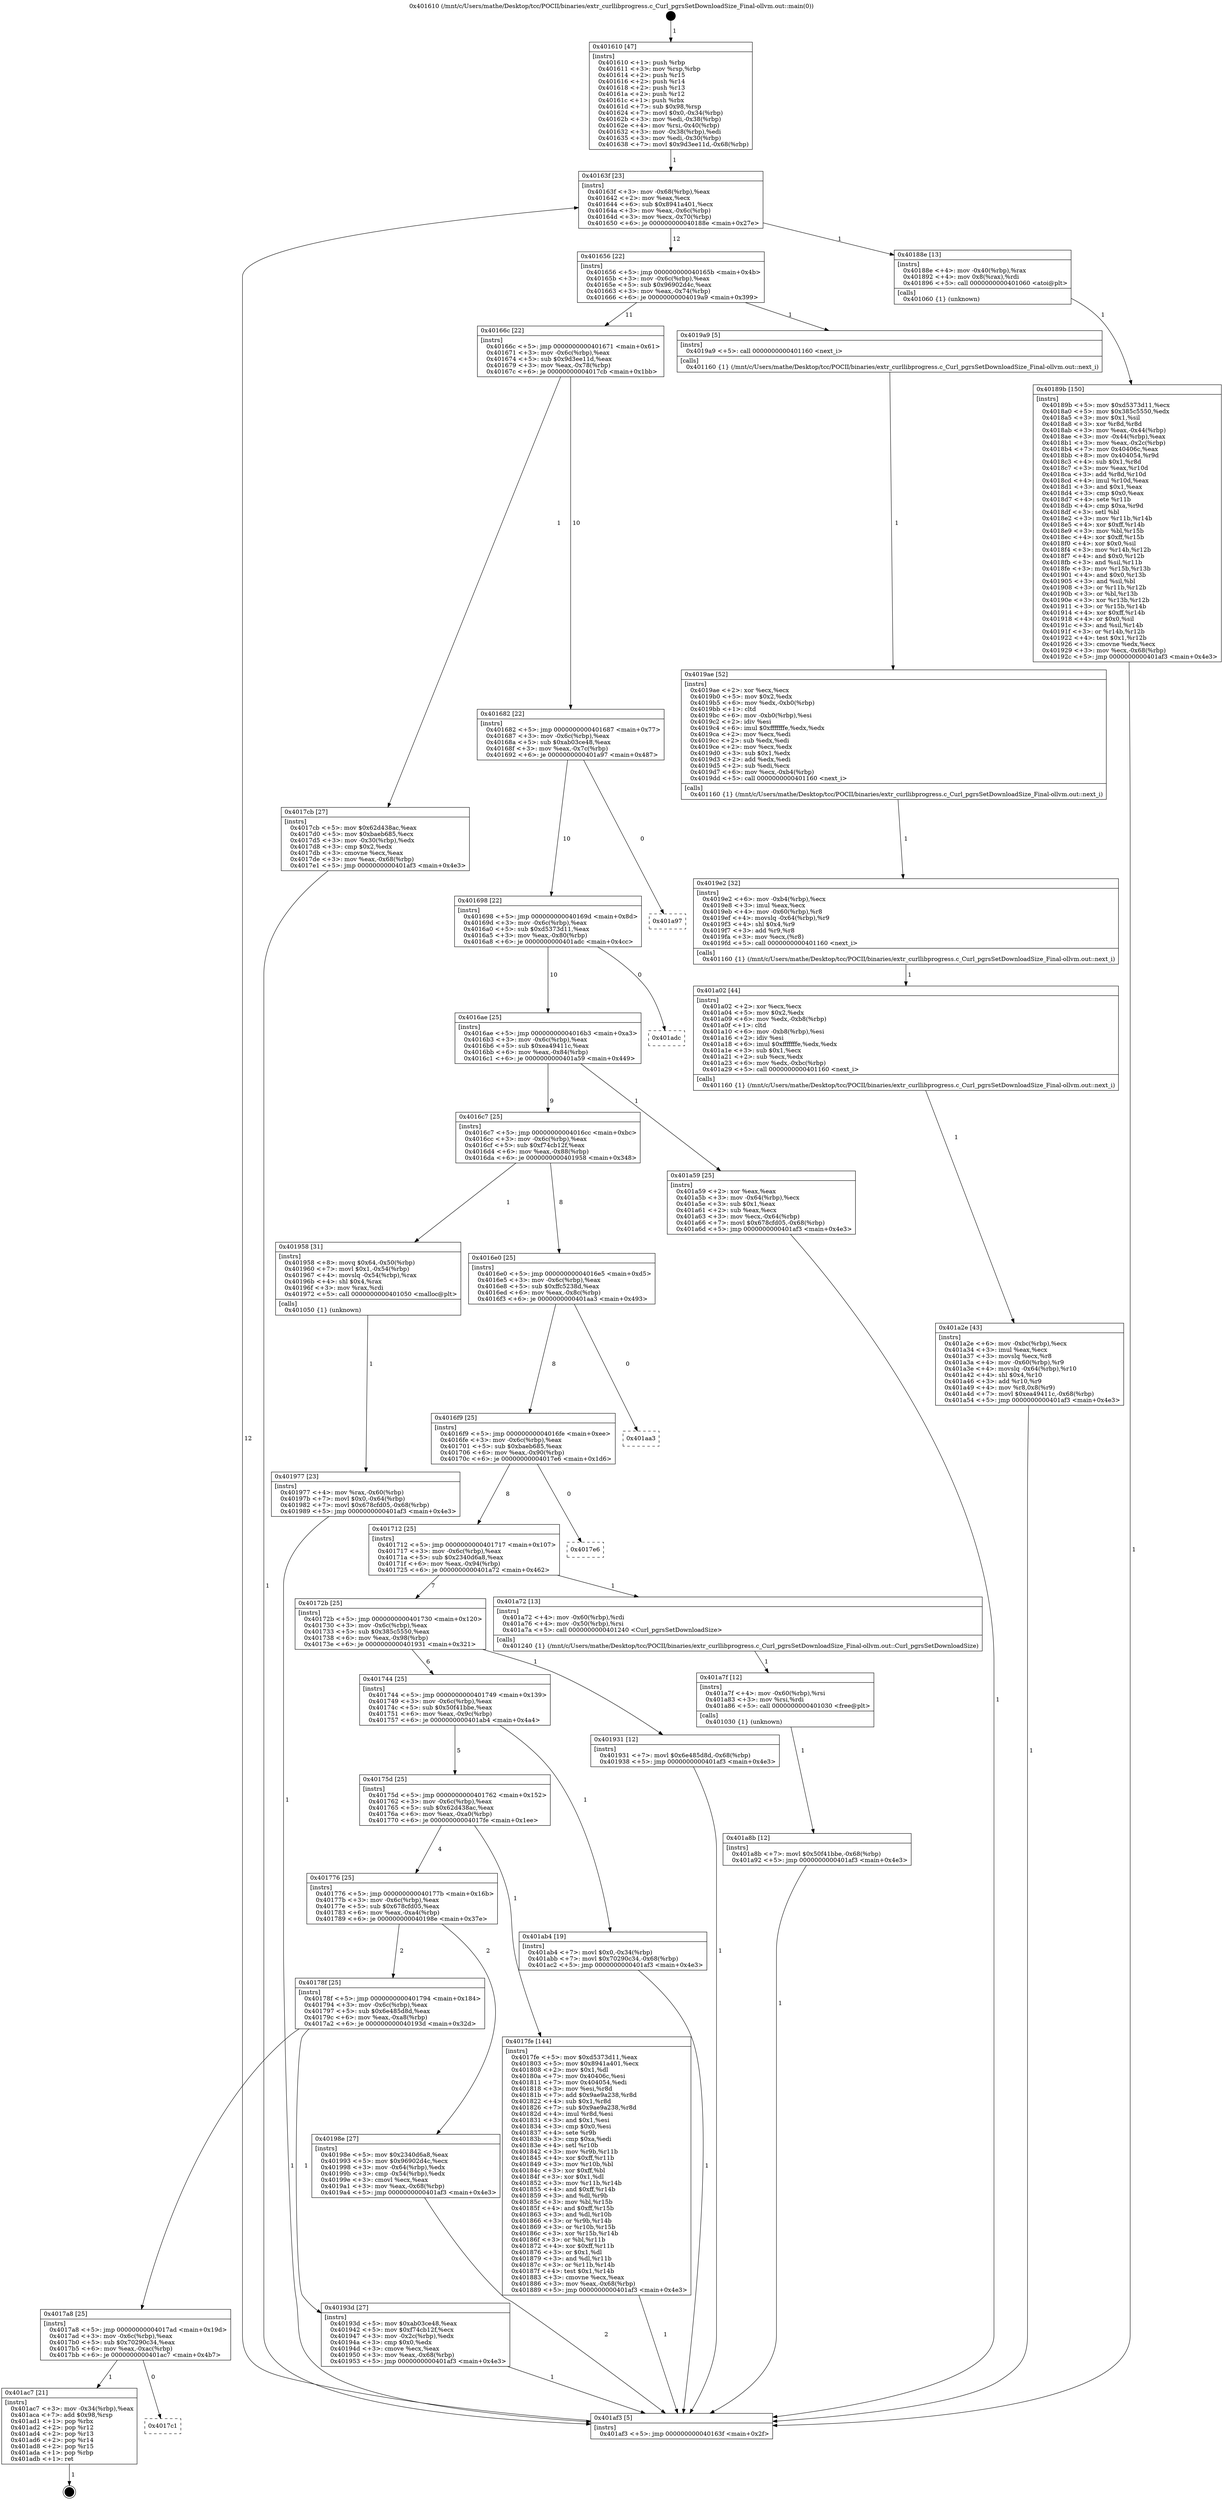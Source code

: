 digraph "0x401610" {
  label = "0x401610 (/mnt/c/Users/mathe/Desktop/tcc/POCII/binaries/extr_curllibprogress.c_Curl_pgrsSetDownloadSize_Final-ollvm.out::main(0))"
  labelloc = "t"
  node[shape=record]

  Entry [label="",width=0.3,height=0.3,shape=circle,fillcolor=black,style=filled]
  "0x40163f" [label="{
     0x40163f [23]\l
     | [instrs]\l
     &nbsp;&nbsp;0x40163f \<+3\>: mov -0x68(%rbp),%eax\l
     &nbsp;&nbsp;0x401642 \<+2\>: mov %eax,%ecx\l
     &nbsp;&nbsp;0x401644 \<+6\>: sub $0x8941a401,%ecx\l
     &nbsp;&nbsp;0x40164a \<+3\>: mov %eax,-0x6c(%rbp)\l
     &nbsp;&nbsp;0x40164d \<+3\>: mov %ecx,-0x70(%rbp)\l
     &nbsp;&nbsp;0x401650 \<+6\>: je 000000000040188e \<main+0x27e\>\l
  }"]
  "0x40188e" [label="{
     0x40188e [13]\l
     | [instrs]\l
     &nbsp;&nbsp;0x40188e \<+4\>: mov -0x40(%rbp),%rax\l
     &nbsp;&nbsp;0x401892 \<+4\>: mov 0x8(%rax),%rdi\l
     &nbsp;&nbsp;0x401896 \<+5\>: call 0000000000401060 \<atoi@plt\>\l
     | [calls]\l
     &nbsp;&nbsp;0x401060 \{1\} (unknown)\l
  }"]
  "0x401656" [label="{
     0x401656 [22]\l
     | [instrs]\l
     &nbsp;&nbsp;0x401656 \<+5\>: jmp 000000000040165b \<main+0x4b\>\l
     &nbsp;&nbsp;0x40165b \<+3\>: mov -0x6c(%rbp),%eax\l
     &nbsp;&nbsp;0x40165e \<+5\>: sub $0x96902d4c,%eax\l
     &nbsp;&nbsp;0x401663 \<+3\>: mov %eax,-0x74(%rbp)\l
     &nbsp;&nbsp;0x401666 \<+6\>: je 00000000004019a9 \<main+0x399\>\l
  }"]
  Exit [label="",width=0.3,height=0.3,shape=circle,fillcolor=black,style=filled,peripheries=2]
  "0x4019a9" [label="{
     0x4019a9 [5]\l
     | [instrs]\l
     &nbsp;&nbsp;0x4019a9 \<+5\>: call 0000000000401160 \<next_i\>\l
     | [calls]\l
     &nbsp;&nbsp;0x401160 \{1\} (/mnt/c/Users/mathe/Desktop/tcc/POCII/binaries/extr_curllibprogress.c_Curl_pgrsSetDownloadSize_Final-ollvm.out::next_i)\l
  }"]
  "0x40166c" [label="{
     0x40166c [22]\l
     | [instrs]\l
     &nbsp;&nbsp;0x40166c \<+5\>: jmp 0000000000401671 \<main+0x61\>\l
     &nbsp;&nbsp;0x401671 \<+3\>: mov -0x6c(%rbp),%eax\l
     &nbsp;&nbsp;0x401674 \<+5\>: sub $0x9d3ee11d,%eax\l
     &nbsp;&nbsp;0x401679 \<+3\>: mov %eax,-0x78(%rbp)\l
     &nbsp;&nbsp;0x40167c \<+6\>: je 00000000004017cb \<main+0x1bb\>\l
  }"]
  "0x4017c1" [label="{
     0x4017c1\l
  }", style=dashed]
  "0x4017cb" [label="{
     0x4017cb [27]\l
     | [instrs]\l
     &nbsp;&nbsp;0x4017cb \<+5\>: mov $0x62d438ac,%eax\l
     &nbsp;&nbsp;0x4017d0 \<+5\>: mov $0xbaeb685,%ecx\l
     &nbsp;&nbsp;0x4017d5 \<+3\>: mov -0x30(%rbp),%edx\l
     &nbsp;&nbsp;0x4017d8 \<+3\>: cmp $0x2,%edx\l
     &nbsp;&nbsp;0x4017db \<+3\>: cmovne %ecx,%eax\l
     &nbsp;&nbsp;0x4017de \<+3\>: mov %eax,-0x68(%rbp)\l
     &nbsp;&nbsp;0x4017e1 \<+5\>: jmp 0000000000401af3 \<main+0x4e3\>\l
  }"]
  "0x401682" [label="{
     0x401682 [22]\l
     | [instrs]\l
     &nbsp;&nbsp;0x401682 \<+5\>: jmp 0000000000401687 \<main+0x77\>\l
     &nbsp;&nbsp;0x401687 \<+3\>: mov -0x6c(%rbp),%eax\l
     &nbsp;&nbsp;0x40168a \<+5\>: sub $0xab03ce48,%eax\l
     &nbsp;&nbsp;0x40168f \<+3\>: mov %eax,-0x7c(%rbp)\l
     &nbsp;&nbsp;0x401692 \<+6\>: je 0000000000401a97 \<main+0x487\>\l
  }"]
  "0x401af3" [label="{
     0x401af3 [5]\l
     | [instrs]\l
     &nbsp;&nbsp;0x401af3 \<+5\>: jmp 000000000040163f \<main+0x2f\>\l
  }"]
  "0x401610" [label="{
     0x401610 [47]\l
     | [instrs]\l
     &nbsp;&nbsp;0x401610 \<+1\>: push %rbp\l
     &nbsp;&nbsp;0x401611 \<+3\>: mov %rsp,%rbp\l
     &nbsp;&nbsp;0x401614 \<+2\>: push %r15\l
     &nbsp;&nbsp;0x401616 \<+2\>: push %r14\l
     &nbsp;&nbsp;0x401618 \<+2\>: push %r13\l
     &nbsp;&nbsp;0x40161a \<+2\>: push %r12\l
     &nbsp;&nbsp;0x40161c \<+1\>: push %rbx\l
     &nbsp;&nbsp;0x40161d \<+7\>: sub $0x98,%rsp\l
     &nbsp;&nbsp;0x401624 \<+7\>: movl $0x0,-0x34(%rbp)\l
     &nbsp;&nbsp;0x40162b \<+3\>: mov %edi,-0x38(%rbp)\l
     &nbsp;&nbsp;0x40162e \<+4\>: mov %rsi,-0x40(%rbp)\l
     &nbsp;&nbsp;0x401632 \<+3\>: mov -0x38(%rbp),%edi\l
     &nbsp;&nbsp;0x401635 \<+3\>: mov %edi,-0x30(%rbp)\l
     &nbsp;&nbsp;0x401638 \<+7\>: movl $0x9d3ee11d,-0x68(%rbp)\l
  }"]
  "0x401ac7" [label="{
     0x401ac7 [21]\l
     | [instrs]\l
     &nbsp;&nbsp;0x401ac7 \<+3\>: mov -0x34(%rbp),%eax\l
     &nbsp;&nbsp;0x401aca \<+7\>: add $0x98,%rsp\l
     &nbsp;&nbsp;0x401ad1 \<+1\>: pop %rbx\l
     &nbsp;&nbsp;0x401ad2 \<+2\>: pop %r12\l
     &nbsp;&nbsp;0x401ad4 \<+2\>: pop %r13\l
     &nbsp;&nbsp;0x401ad6 \<+2\>: pop %r14\l
     &nbsp;&nbsp;0x401ad8 \<+2\>: pop %r15\l
     &nbsp;&nbsp;0x401ada \<+1\>: pop %rbp\l
     &nbsp;&nbsp;0x401adb \<+1\>: ret\l
  }"]
  "0x401a97" [label="{
     0x401a97\l
  }", style=dashed]
  "0x401698" [label="{
     0x401698 [22]\l
     | [instrs]\l
     &nbsp;&nbsp;0x401698 \<+5\>: jmp 000000000040169d \<main+0x8d\>\l
     &nbsp;&nbsp;0x40169d \<+3\>: mov -0x6c(%rbp),%eax\l
     &nbsp;&nbsp;0x4016a0 \<+5\>: sub $0xd5373d11,%eax\l
     &nbsp;&nbsp;0x4016a5 \<+3\>: mov %eax,-0x80(%rbp)\l
     &nbsp;&nbsp;0x4016a8 \<+6\>: je 0000000000401adc \<main+0x4cc\>\l
  }"]
  "0x401a8b" [label="{
     0x401a8b [12]\l
     | [instrs]\l
     &nbsp;&nbsp;0x401a8b \<+7\>: movl $0x50f41bbe,-0x68(%rbp)\l
     &nbsp;&nbsp;0x401a92 \<+5\>: jmp 0000000000401af3 \<main+0x4e3\>\l
  }"]
  "0x401adc" [label="{
     0x401adc\l
  }", style=dashed]
  "0x4016ae" [label="{
     0x4016ae [25]\l
     | [instrs]\l
     &nbsp;&nbsp;0x4016ae \<+5\>: jmp 00000000004016b3 \<main+0xa3\>\l
     &nbsp;&nbsp;0x4016b3 \<+3\>: mov -0x6c(%rbp),%eax\l
     &nbsp;&nbsp;0x4016b6 \<+5\>: sub $0xea49411c,%eax\l
     &nbsp;&nbsp;0x4016bb \<+6\>: mov %eax,-0x84(%rbp)\l
     &nbsp;&nbsp;0x4016c1 \<+6\>: je 0000000000401a59 \<main+0x449\>\l
  }"]
  "0x401a7f" [label="{
     0x401a7f [12]\l
     | [instrs]\l
     &nbsp;&nbsp;0x401a7f \<+4\>: mov -0x60(%rbp),%rsi\l
     &nbsp;&nbsp;0x401a83 \<+3\>: mov %rsi,%rdi\l
     &nbsp;&nbsp;0x401a86 \<+5\>: call 0000000000401030 \<free@plt\>\l
     | [calls]\l
     &nbsp;&nbsp;0x401030 \{1\} (unknown)\l
  }"]
  "0x401a59" [label="{
     0x401a59 [25]\l
     | [instrs]\l
     &nbsp;&nbsp;0x401a59 \<+2\>: xor %eax,%eax\l
     &nbsp;&nbsp;0x401a5b \<+3\>: mov -0x64(%rbp),%ecx\l
     &nbsp;&nbsp;0x401a5e \<+3\>: sub $0x1,%eax\l
     &nbsp;&nbsp;0x401a61 \<+2\>: sub %eax,%ecx\l
     &nbsp;&nbsp;0x401a63 \<+3\>: mov %ecx,-0x64(%rbp)\l
     &nbsp;&nbsp;0x401a66 \<+7\>: movl $0x678cfd05,-0x68(%rbp)\l
     &nbsp;&nbsp;0x401a6d \<+5\>: jmp 0000000000401af3 \<main+0x4e3\>\l
  }"]
  "0x4016c7" [label="{
     0x4016c7 [25]\l
     | [instrs]\l
     &nbsp;&nbsp;0x4016c7 \<+5\>: jmp 00000000004016cc \<main+0xbc\>\l
     &nbsp;&nbsp;0x4016cc \<+3\>: mov -0x6c(%rbp),%eax\l
     &nbsp;&nbsp;0x4016cf \<+5\>: sub $0xf74cb12f,%eax\l
     &nbsp;&nbsp;0x4016d4 \<+6\>: mov %eax,-0x88(%rbp)\l
     &nbsp;&nbsp;0x4016da \<+6\>: je 0000000000401958 \<main+0x348\>\l
  }"]
  "0x401a2e" [label="{
     0x401a2e [43]\l
     | [instrs]\l
     &nbsp;&nbsp;0x401a2e \<+6\>: mov -0xbc(%rbp),%ecx\l
     &nbsp;&nbsp;0x401a34 \<+3\>: imul %eax,%ecx\l
     &nbsp;&nbsp;0x401a37 \<+3\>: movslq %ecx,%r8\l
     &nbsp;&nbsp;0x401a3a \<+4\>: mov -0x60(%rbp),%r9\l
     &nbsp;&nbsp;0x401a3e \<+4\>: movslq -0x64(%rbp),%r10\l
     &nbsp;&nbsp;0x401a42 \<+4\>: shl $0x4,%r10\l
     &nbsp;&nbsp;0x401a46 \<+3\>: add %r10,%r9\l
     &nbsp;&nbsp;0x401a49 \<+4\>: mov %r8,0x8(%r9)\l
     &nbsp;&nbsp;0x401a4d \<+7\>: movl $0xea49411c,-0x68(%rbp)\l
     &nbsp;&nbsp;0x401a54 \<+5\>: jmp 0000000000401af3 \<main+0x4e3\>\l
  }"]
  "0x401958" [label="{
     0x401958 [31]\l
     | [instrs]\l
     &nbsp;&nbsp;0x401958 \<+8\>: movq $0x64,-0x50(%rbp)\l
     &nbsp;&nbsp;0x401960 \<+7\>: movl $0x1,-0x54(%rbp)\l
     &nbsp;&nbsp;0x401967 \<+4\>: movslq -0x54(%rbp),%rax\l
     &nbsp;&nbsp;0x40196b \<+4\>: shl $0x4,%rax\l
     &nbsp;&nbsp;0x40196f \<+3\>: mov %rax,%rdi\l
     &nbsp;&nbsp;0x401972 \<+5\>: call 0000000000401050 \<malloc@plt\>\l
     | [calls]\l
     &nbsp;&nbsp;0x401050 \{1\} (unknown)\l
  }"]
  "0x4016e0" [label="{
     0x4016e0 [25]\l
     | [instrs]\l
     &nbsp;&nbsp;0x4016e0 \<+5\>: jmp 00000000004016e5 \<main+0xd5\>\l
     &nbsp;&nbsp;0x4016e5 \<+3\>: mov -0x6c(%rbp),%eax\l
     &nbsp;&nbsp;0x4016e8 \<+5\>: sub $0xffc5238d,%eax\l
     &nbsp;&nbsp;0x4016ed \<+6\>: mov %eax,-0x8c(%rbp)\l
     &nbsp;&nbsp;0x4016f3 \<+6\>: je 0000000000401aa3 \<main+0x493\>\l
  }"]
  "0x401a02" [label="{
     0x401a02 [44]\l
     | [instrs]\l
     &nbsp;&nbsp;0x401a02 \<+2\>: xor %ecx,%ecx\l
     &nbsp;&nbsp;0x401a04 \<+5\>: mov $0x2,%edx\l
     &nbsp;&nbsp;0x401a09 \<+6\>: mov %edx,-0xb8(%rbp)\l
     &nbsp;&nbsp;0x401a0f \<+1\>: cltd\l
     &nbsp;&nbsp;0x401a10 \<+6\>: mov -0xb8(%rbp),%esi\l
     &nbsp;&nbsp;0x401a16 \<+2\>: idiv %esi\l
     &nbsp;&nbsp;0x401a18 \<+6\>: imul $0xfffffffe,%edx,%edx\l
     &nbsp;&nbsp;0x401a1e \<+3\>: sub $0x1,%ecx\l
     &nbsp;&nbsp;0x401a21 \<+2\>: sub %ecx,%edx\l
     &nbsp;&nbsp;0x401a23 \<+6\>: mov %edx,-0xbc(%rbp)\l
     &nbsp;&nbsp;0x401a29 \<+5\>: call 0000000000401160 \<next_i\>\l
     | [calls]\l
     &nbsp;&nbsp;0x401160 \{1\} (/mnt/c/Users/mathe/Desktop/tcc/POCII/binaries/extr_curllibprogress.c_Curl_pgrsSetDownloadSize_Final-ollvm.out::next_i)\l
  }"]
  "0x401aa3" [label="{
     0x401aa3\l
  }", style=dashed]
  "0x4016f9" [label="{
     0x4016f9 [25]\l
     | [instrs]\l
     &nbsp;&nbsp;0x4016f9 \<+5\>: jmp 00000000004016fe \<main+0xee\>\l
     &nbsp;&nbsp;0x4016fe \<+3\>: mov -0x6c(%rbp),%eax\l
     &nbsp;&nbsp;0x401701 \<+5\>: sub $0xbaeb685,%eax\l
     &nbsp;&nbsp;0x401706 \<+6\>: mov %eax,-0x90(%rbp)\l
     &nbsp;&nbsp;0x40170c \<+6\>: je 00000000004017e6 \<main+0x1d6\>\l
  }"]
  "0x4019e2" [label="{
     0x4019e2 [32]\l
     | [instrs]\l
     &nbsp;&nbsp;0x4019e2 \<+6\>: mov -0xb4(%rbp),%ecx\l
     &nbsp;&nbsp;0x4019e8 \<+3\>: imul %eax,%ecx\l
     &nbsp;&nbsp;0x4019eb \<+4\>: mov -0x60(%rbp),%r8\l
     &nbsp;&nbsp;0x4019ef \<+4\>: movslq -0x64(%rbp),%r9\l
     &nbsp;&nbsp;0x4019f3 \<+4\>: shl $0x4,%r9\l
     &nbsp;&nbsp;0x4019f7 \<+3\>: add %r9,%r8\l
     &nbsp;&nbsp;0x4019fa \<+3\>: mov %ecx,(%r8)\l
     &nbsp;&nbsp;0x4019fd \<+5\>: call 0000000000401160 \<next_i\>\l
     | [calls]\l
     &nbsp;&nbsp;0x401160 \{1\} (/mnt/c/Users/mathe/Desktop/tcc/POCII/binaries/extr_curllibprogress.c_Curl_pgrsSetDownloadSize_Final-ollvm.out::next_i)\l
  }"]
  "0x4017e6" [label="{
     0x4017e6\l
  }", style=dashed]
  "0x401712" [label="{
     0x401712 [25]\l
     | [instrs]\l
     &nbsp;&nbsp;0x401712 \<+5\>: jmp 0000000000401717 \<main+0x107\>\l
     &nbsp;&nbsp;0x401717 \<+3\>: mov -0x6c(%rbp),%eax\l
     &nbsp;&nbsp;0x40171a \<+5\>: sub $0x2340d6a8,%eax\l
     &nbsp;&nbsp;0x40171f \<+6\>: mov %eax,-0x94(%rbp)\l
     &nbsp;&nbsp;0x401725 \<+6\>: je 0000000000401a72 \<main+0x462\>\l
  }"]
  "0x4019ae" [label="{
     0x4019ae [52]\l
     | [instrs]\l
     &nbsp;&nbsp;0x4019ae \<+2\>: xor %ecx,%ecx\l
     &nbsp;&nbsp;0x4019b0 \<+5\>: mov $0x2,%edx\l
     &nbsp;&nbsp;0x4019b5 \<+6\>: mov %edx,-0xb0(%rbp)\l
     &nbsp;&nbsp;0x4019bb \<+1\>: cltd\l
     &nbsp;&nbsp;0x4019bc \<+6\>: mov -0xb0(%rbp),%esi\l
     &nbsp;&nbsp;0x4019c2 \<+2\>: idiv %esi\l
     &nbsp;&nbsp;0x4019c4 \<+6\>: imul $0xfffffffe,%edx,%edx\l
     &nbsp;&nbsp;0x4019ca \<+2\>: mov %ecx,%edi\l
     &nbsp;&nbsp;0x4019cc \<+2\>: sub %edx,%edi\l
     &nbsp;&nbsp;0x4019ce \<+2\>: mov %ecx,%edx\l
     &nbsp;&nbsp;0x4019d0 \<+3\>: sub $0x1,%edx\l
     &nbsp;&nbsp;0x4019d3 \<+2\>: add %edx,%edi\l
     &nbsp;&nbsp;0x4019d5 \<+2\>: sub %edi,%ecx\l
     &nbsp;&nbsp;0x4019d7 \<+6\>: mov %ecx,-0xb4(%rbp)\l
     &nbsp;&nbsp;0x4019dd \<+5\>: call 0000000000401160 \<next_i\>\l
     | [calls]\l
     &nbsp;&nbsp;0x401160 \{1\} (/mnt/c/Users/mathe/Desktop/tcc/POCII/binaries/extr_curllibprogress.c_Curl_pgrsSetDownloadSize_Final-ollvm.out::next_i)\l
  }"]
  "0x401a72" [label="{
     0x401a72 [13]\l
     | [instrs]\l
     &nbsp;&nbsp;0x401a72 \<+4\>: mov -0x60(%rbp),%rdi\l
     &nbsp;&nbsp;0x401a76 \<+4\>: mov -0x50(%rbp),%rsi\l
     &nbsp;&nbsp;0x401a7a \<+5\>: call 0000000000401240 \<Curl_pgrsSetDownloadSize\>\l
     | [calls]\l
     &nbsp;&nbsp;0x401240 \{1\} (/mnt/c/Users/mathe/Desktop/tcc/POCII/binaries/extr_curllibprogress.c_Curl_pgrsSetDownloadSize_Final-ollvm.out::Curl_pgrsSetDownloadSize)\l
  }"]
  "0x40172b" [label="{
     0x40172b [25]\l
     | [instrs]\l
     &nbsp;&nbsp;0x40172b \<+5\>: jmp 0000000000401730 \<main+0x120\>\l
     &nbsp;&nbsp;0x401730 \<+3\>: mov -0x6c(%rbp),%eax\l
     &nbsp;&nbsp;0x401733 \<+5\>: sub $0x385c5550,%eax\l
     &nbsp;&nbsp;0x401738 \<+6\>: mov %eax,-0x98(%rbp)\l
     &nbsp;&nbsp;0x40173e \<+6\>: je 0000000000401931 \<main+0x321\>\l
  }"]
  "0x401977" [label="{
     0x401977 [23]\l
     | [instrs]\l
     &nbsp;&nbsp;0x401977 \<+4\>: mov %rax,-0x60(%rbp)\l
     &nbsp;&nbsp;0x40197b \<+7\>: movl $0x0,-0x64(%rbp)\l
     &nbsp;&nbsp;0x401982 \<+7\>: movl $0x678cfd05,-0x68(%rbp)\l
     &nbsp;&nbsp;0x401989 \<+5\>: jmp 0000000000401af3 \<main+0x4e3\>\l
  }"]
  "0x401931" [label="{
     0x401931 [12]\l
     | [instrs]\l
     &nbsp;&nbsp;0x401931 \<+7\>: movl $0x6e485d8d,-0x68(%rbp)\l
     &nbsp;&nbsp;0x401938 \<+5\>: jmp 0000000000401af3 \<main+0x4e3\>\l
  }"]
  "0x401744" [label="{
     0x401744 [25]\l
     | [instrs]\l
     &nbsp;&nbsp;0x401744 \<+5\>: jmp 0000000000401749 \<main+0x139\>\l
     &nbsp;&nbsp;0x401749 \<+3\>: mov -0x6c(%rbp),%eax\l
     &nbsp;&nbsp;0x40174c \<+5\>: sub $0x50f41bbe,%eax\l
     &nbsp;&nbsp;0x401751 \<+6\>: mov %eax,-0x9c(%rbp)\l
     &nbsp;&nbsp;0x401757 \<+6\>: je 0000000000401ab4 \<main+0x4a4\>\l
  }"]
  "0x4017a8" [label="{
     0x4017a8 [25]\l
     | [instrs]\l
     &nbsp;&nbsp;0x4017a8 \<+5\>: jmp 00000000004017ad \<main+0x19d\>\l
     &nbsp;&nbsp;0x4017ad \<+3\>: mov -0x6c(%rbp),%eax\l
     &nbsp;&nbsp;0x4017b0 \<+5\>: sub $0x70290c34,%eax\l
     &nbsp;&nbsp;0x4017b5 \<+6\>: mov %eax,-0xac(%rbp)\l
     &nbsp;&nbsp;0x4017bb \<+6\>: je 0000000000401ac7 \<main+0x4b7\>\l
  }"]
  "0x401ab4" [label="{
     0x401ab4 [19]\l
     | [instrs]\l
     &nbsp;&nbsp;0x401ab4 \<+7\>: movl $0x0,-0x34(%rbp)\l
     &nbsp;&nbsp;0x401abb \<+7\>: movl $0x70290c34,-0x68(%rbp)\l
     &nbsp;&nbsp;0x401ac2 \<+5\>: jmp 0000000000401af3 \<main+0x4e3\>\l
  }"]
  "0x40175d" [label="{
     0x40175d [25]\l
     | [instrs]\l
     &nbsp;&nbsp;0x40175d \<+5\>: jmp 0000000000401762 \<main+0x152\>\l
     &nbsp;&nbsp;0x401762 \<+3\>: mov -0x6c(%rbp),%eax\l
     &nbsp;&nbsp;0x401765 \<+5\>: sub $0x62d438ac,%eax\l
     &nbsp;&nbsp;0x40176a \<+6\>: mov %eax,-0xa0(%rbp)\l
     &nbsp;&nbsp;0x401770 \<+6\>: je 00000000004017fe \<main+0x1ee\>\l
  }"]
  "0x40193d" [label="{
     0x40193d [27]\l
     | [instrs]\l
     &nbsp;&nbsp;0x40193d \<+5\>: mov $0xab03ce48,%eax\l
     &nbsp;&nbsp;0x401942 \<+5\>: mov $0xf74cb12f,%ecx\l
     &nbsp;&nbsp;0x401947 \<+3\>: mov -0x2c(%rbp),%edx\l
     &nbsp;&nbsp;0x40194a \<+3\>: cmp $0x0,%edx\l
     &nbsp;&nbsp;0x40194d \<+3\>: cmove %ecx,%eax\l
     &nbsp;&nbsp;0x401950 \<+3\>: mov %eax,-0x68(%rbp)\l
     &nbsp;&nbsp;0x401953 \<+5\>: jmp 0000000000401af3 \<main+0x4e3\>\l
  }"]
  "0x4017fe" [label="{
     0x4017fe [144]\l
     | [instrs]\l
     &nbsp;&nbsp;0x4017fe \<+5\>: mov $0xd5373d11,%eax\l
     &nbsp;&nbsp;0x401803 \<+5\>: mov $0x8941a401,%ecx\l
     &nbsp;&nbsp;0x401808 \<+2\>: mov $0x1,%dl\l
     &nbsp;&nbsp;0x40180a \<+7\>: mov 0x40406c,%esi\l
     &nbsp;&nbsp;0x401811 \<+7\>: mov 0x404054,%edi\l
     &nbsp;&nbsp;0x401818 \<+3\>: mov %esi,%r8d\l
     &nbsp;&nbsp;0x40181b \<+7\>: add $0x9ae9a238,%r8d\l
     &nbsp;&nbsp;0x401822 \<+4\>: sub $0x1,%r8d\l
     &nbsp;&nbsp;0x401826 \<+7\>: sub $0x9ae9a238,%r8d\l
     &nbsp;&nbsp;0x40182d \<+4\>: imul %r8d,%esi\l
     &nbsp;&nbsp;0x401831 \<+3\>: and $0x1,%esi\l
     &nbsp;&nbsp;0x401834 \<+3\>: cmp $0x0,%esi\l
     &nbsp;&nbsp;0x401837 \<+4\>: sete %r9b\l
     &nbsp;&nbsp;0x40183b \<+3\>: cmp $0xa,%edi\l
     &nbsp;&nbsp;0x40183e \<+4\>: setl %r10b\l
     &nbsp;&nbsp;0x401842 \<+3\>: mov %r9b,%r11b\l
     &nbsp;&nbsp;0x401845 \<+4\>: xor $0xff,%r11b\l
     &nbsp;&nbsp;0x401849 \<+3\>: mov %r10b,%bl\l
     &nbsp;&nbsp;0x40184c \<+3\>: xor $0xff,%bl\l
     &nbsp;&nbsp;0x40184f \<+3\>: xor $0x1,%dl\l
     &nbsp;&nbsp;0x401852 \<+3\>: mov %r11b,%r14b\l
     &nbsp;&nbsp;0x401855 \<+4\>: and $0xff,%r14b\l
     &nbsp;&nbsp;0x401859 \<+3\>: and %dl,%r9b\l
     &nbsp;&nbsp;0x40185c \<+3\>: mov %bl,%r15b\l
     &nbsp;&nbsp;0x40185f \<+4\>: and $0xff,%r15b\l
     &nbsp;&nbsp;0x401863 \<+3\>: and %dl,%r10b\l
     &nbsp;&nbsp;0x401866 \<+3\>: or %r9b,%r14b\l
     &nbsp;&nbsp;0x401869 \<+3\>: or %r10b,%r15b\l
     &nbsp;&nbsp;0x40186c \<+3\>: xor %r15b,%r14b\l
     &nbsp;&nbsp;0x40186f \<+3\>: or %bl,%r11b\l
     &nbsp;&nbsp;0x401872 \<+4\>: xor $0xff,%r11b\l
     &nbsp;&nbsp;0x401876 \<+3\>: or $0x1,%dl\l
     &nbsp;&nbsp;0x401879 \<+3\>: and %dl,%r11b\l
     &nbsp;&nbsp;0x40187c \<+3\>: or %r11b,%r14b\l
     &nbsp;&nbsp;0x40187f \<+4\>: test $0x1,%r14b\l
     &nbsp;&nbsp;0x401883 \<+3\>: cmovne %ecx,%eax\l
     &nbsp;&nbsp;0x401886 \<+3\>: mov %eax,-0x68(%rbp)\l
     &nbsp;&nbsp;0x401889 \<+5\>: jmp 0000000000401af3 \<main+0x4e3\>\l
  }"]
  "0x401776" [label="{
     0x401776 [25]\l
     | [instrs]\l
     &nbsp;&nbsp;0x401776 \<+5\>: jmp 000000000040177b \<main+0x16b\>\l
     &nbsp;&nbsp;0x40177b \<+3\>: mov -0x6c(%rbp),%eax\l
     &nbsp;&nbsp;0x40177e \<+5\>: sub $0x678cfd05,%eax\l
     &nbsp;&nbsp;0x401783 \<+6\>: mov %eax,-0xa4(%rbp)\l
     &nbsp;&nbsp;0x401789 \<+6\>: je 000000000040198e \<main+0x37e\>\l
  }"]
  "0x40189b" [label="{
     0x40189b [150]\l
     | [instrs]\l
     &nbsp;&nbsp;0x40189b \<+5\>: mov $0xd5373d11,%ecx\l
     &nbsp;&nbsp;0x4018a0 \<+5\>: mov $0x385c5550,%edx\l
     &nbsp;&nbsp;0x4018a5 \<+3\>: mov $0x1,%sil\l
     &nbsp;&nbsp;0x4018a8 \<+3\>: xor %r8d,%r8d\l
     &nbsp;&nbsp;0x4018ab \<+3\>: mov %eax,-0x44(%rbp)\l
     &nbsp;&nbsp;0x4018ae \<+3\>: mov -0x44(%rbp),%eax\l
     &nbsp;&nbsp;0x4018b1 \<+3\>: mov %eax,-0x2c(%rbp)\l
     &nbsp;&nbsp;0x4018b4 \<+7\>: mov 0x40406c,%eax\l
     &nbsp;&nbsp;0x4018bb \<+8\>: mov 0x404054,%r9d\l
     &nbsp;&nbsp;0x4018c3 \<+4\>: sub $0x1,%r8d\l
     &nbsp;&nbsp;0x4018c7 \<+3\>: mov %eax,%r10d\l
     &nbsp;&nbsp;0x4018ca \<+3\>: add %r8d,%r10d\l
     &nbsp;&nbsp;0x4018cd \<+4\>: imul %r10d,%eax\l
     &nbsp;&nbsp;0x4018d1 \<+3\>: and $0x1,%eax\l
     &nbsp;&nbsp;0x4018d4 \<+3\>: cmp $0x0,%eax\l
     &nbsp;&nbsp;0x4018d7 \<+4\>: sete %r11b\l
     &nbsp;&nbsp;0x4018db \<+4\>: cmp $0xa,%r9d\l
     &nbsp;&nbsp;0x4018df \<+3\>: setl %bl\l
     &nbsp;&nbsp;0x4018e2 \<+3\>: mov %r11b,%r14b\l
     &nbsp;&nbsp;0x4018e5 \<+4\>: xor $0xff,%r14b\l
     &nbsp;&nbsp;0x4018e9 \<+3\>: mov %bl,%r15b\l
     &nbsp;&nbsp;0x4018ec \<+4\>: xor $0xff,%r15b\l
     &nbsp;&nbsp;0x4018f0 \<+4\>: xor $0x0,%sil\l
     &nbsp;&nbsp;0x4018f4 \<+3\>: mov %r14b,%r12b\l
     &nbsp;&nbsp;0x4018f7 \<+4\>: and $0x0,%r12b\l
     &nbsp;&nbsp;0x4018fb \<+3\>: and %sil,%r11b\l
     &nbsp;&nbsp;0x4018fe \<+3\>: mov %r15b,%r13b\l
     &nbsp;&nbsp;0x401901 \<+4\>: and $0x0,%r13b\l
     &nbsp;&nbsp;0x401905 \<+3\>: and %sil,%bl\l
     &nbsp;&nbsp;0x401908 \<+3\>: or %r11b,%r12b\l
     &nbsp;&nbsp;0x40190b \<+3\>: or %bl,%r13b\l
     &nbsp;&nbsp;0x40190e \<+3\>: xor %r13b,%r12b\l
     &nbsp;&nbsp;0x401911 \<+3\>: or %r15b,%r14b\l
     &nbsp;&nbsp;0x401914 \<+4\>: xor $0xff,%r14b\l
     &nbsp;&nbsp;0x401918 \<+4\>: or $0x0,%sil\l
     &nbsp;&nbsp;0x40191c \<+3\>: and %sil,%r14b\l
     &nbsp;&nbsp;0x40191f \<+3\>: or %r14b,%r12b\l
     &nbsp;&nbsp;0x401922 \<+4\>: test $0x1,%r12b\l
     &nbsp;&nbsp;0x401926 \<+3\>: cmovne %edx,%ecx\l
     &nbsp;&nbsp;0x401929 \<+3\>: mov %ecx,-0x68(%rbp)\l
     &nbsp;&nbsp;0x40192c \<+5\>: jmp 0000000000401af3 \<main+0x4e3\>\l
  }"]
  "0x40178f" [label="{
     0x40178f [25]\l
     | [instrs]\l
     &nbsp;&nbsp;0x40178f \<+5\>: jmp 0000000000401794 \<main+0x184\>\l
     &nbsp;&nbsp;0x401794 \<+3\>: mov -0x6c(%rbp),%eax\l
     &nbsp;&nbsp;0x401797 \<+5\>: sub $0x6e485d8d,%eax\l
     &nbsp;&nbsp;0x40179c \<+6\>: mov %eax,-0xa8(%rbp)\l
     &nbsp;&nbsp;0x4017a2 \<+6\>: je 000000000040193d \<main+0x32d\>\l
  }"]
  "0x40198e" [label="{
     0x40198e [27]\l
     | [instrs]\l
     &nbsp;&nbsp;0x40198e \<+5\>: mov $0x2340d6a8,%eax\l
     &nbsp;&nbsp;0x401993 \<+5\>: mov $0x96902d4c,%ecx\l
     &nbsp;&nbsp;0x401998 \<+3\>: mov -0x64(%rbp),%edx\l
     &nbsp;&nbsp;0x40199b \<+3\>: cmp -0x54(%rbp),%edx\l
     &nbsp;&nbsp;0x40199e \<+3\>: cmovl %ecx,%eax\l
     &nbsp;&nbsp;0x4019a1 \<+3\>: mov %eax,-0x68(%rbp)\l
     &nbsp;&nbsp;0x4019a4 \<+5\>: jmp 0000000000401af3 \<main+0x4e3\>\l
  }"]
  Entry -> "0x401610" [label=" 1"]
  "0x40163f" -> "0x40188e" [label=" 1"]
  "0x40163f" -> "0x401656" [label=" 12"]
  "0x401ac7" -> Exit [label=" 1"]
  "0x401656" -> "0x4019a9" [label=" 1"]
  "0x401656" -> "0x40166c" [label=" 11"]
  "0x4017a8" -> "0x4017c1" [label=" 0"]
  "0x40166c" -> "0x4017cb" [label=" 1"]
  "0x40166c" -> "0x401682" [label=" 10"]
  "0x4017cb" -> "0x401af3" [label=" 1"]
  "0x401610" -> "0x40163f" [label=" 1"]
  "0x401af3" -> "0x40163f" [label=" 12"]
  "0x4017a8" -> "0x401ac7" [label=" 1"]
  "0x401682" -> "0x401a97" [label=" 0"]
  "0x401682" -> "0x401698" [label=" 10"]
  "0x401ab4" -> "0x401af3" [label=" 1"]
  "0x401698" -> "0x401adc" [label=" 0"]
  "0x401698" -> "0x4016ae" [label=" 10"]
  "0x401a8b" -> "0x401af3" [label=" 1"]
  "0x4016ae" -> "0x401a59" [label=" 1"]
  "0x4016ae" -> "0x4016c7" [label=" 9"]
  "0x401a7f" -> "0x401a8b" [label=" 1"]
  "0x4016c7" -> "0x401958" [label=" 1"]
  "0x4016c7" -> "0x4016e0" [label=" 8"]
  "0x401a72" -> "0x401a7f" [label=" 1"]
  "0x4016e0" -> "0x401aa3" [label=" 0"]
  "0x4016e0" -> "0x4016f9" [label=" 8"]
  "0x401a59" -> "0x401af3" [label=" 1"]
  "0x4016f9" -> "0x4017e6" [label=" 0"]
  "0x4016f9" -> "0x401712" [label=" 8"]
  "0x401a2e" -> "0x401af3" [label=" 1"]
  "0x401712" -> "0x401a72" [label=" 1"]
  "0x401712" -> "0x40172b" [label=" 7"]
  "0x401a02" -> "0x401a2e" [label=" 1"]
  "0x40172b" -> "0x401931" [label=" 1"]
  "0x40172b" -> "0x401744" [label=" 6"]
  "0x4019e2" -> "0x401a02" [label=" 1"]
  "0x401744" -> "0x401ab4" [label=" 1"]
  "0x401744" -> "0x40175d" [label=" 5"]
  "0x4019ae" -> "0x4019e2" [label=" 1"]
  "0x40175d" -> "0x4017fe" [label=" 1"]
  "0x40175d" -> "0x401776" [label=" 4"]
  "0x4017fe" -> "0x401af3" [label=" 1"]
  "0x40188e" -> "0x40189b" [label=" 1"]
  "0x40189b" -> "0x401af3" [label=" 1"]
  "0x401931" -> "0x401af3" [label=" 1"]
  "0x4019a9" -> "0x4019ae" [label=" 1"]
  "0x401776" -> "0x40198e" [label=" 2"]
  "0x401776" -> "0x40178f" [label=" 2"]
  "0x40198e" -> "0x401af3" [label=" 2"]
  "0x40178f" -> "0x40193d" [label=" 1"]
  "0x40178f" -> "0x4017a8" [label=" 1"]
  "0x40193d" -> "0x401af3" [label=" 1"]
  "0x401958" -> "0x401977" [label=" 1"]
  "0x401977" -> "0x401af3" [label=" 1"]
}
